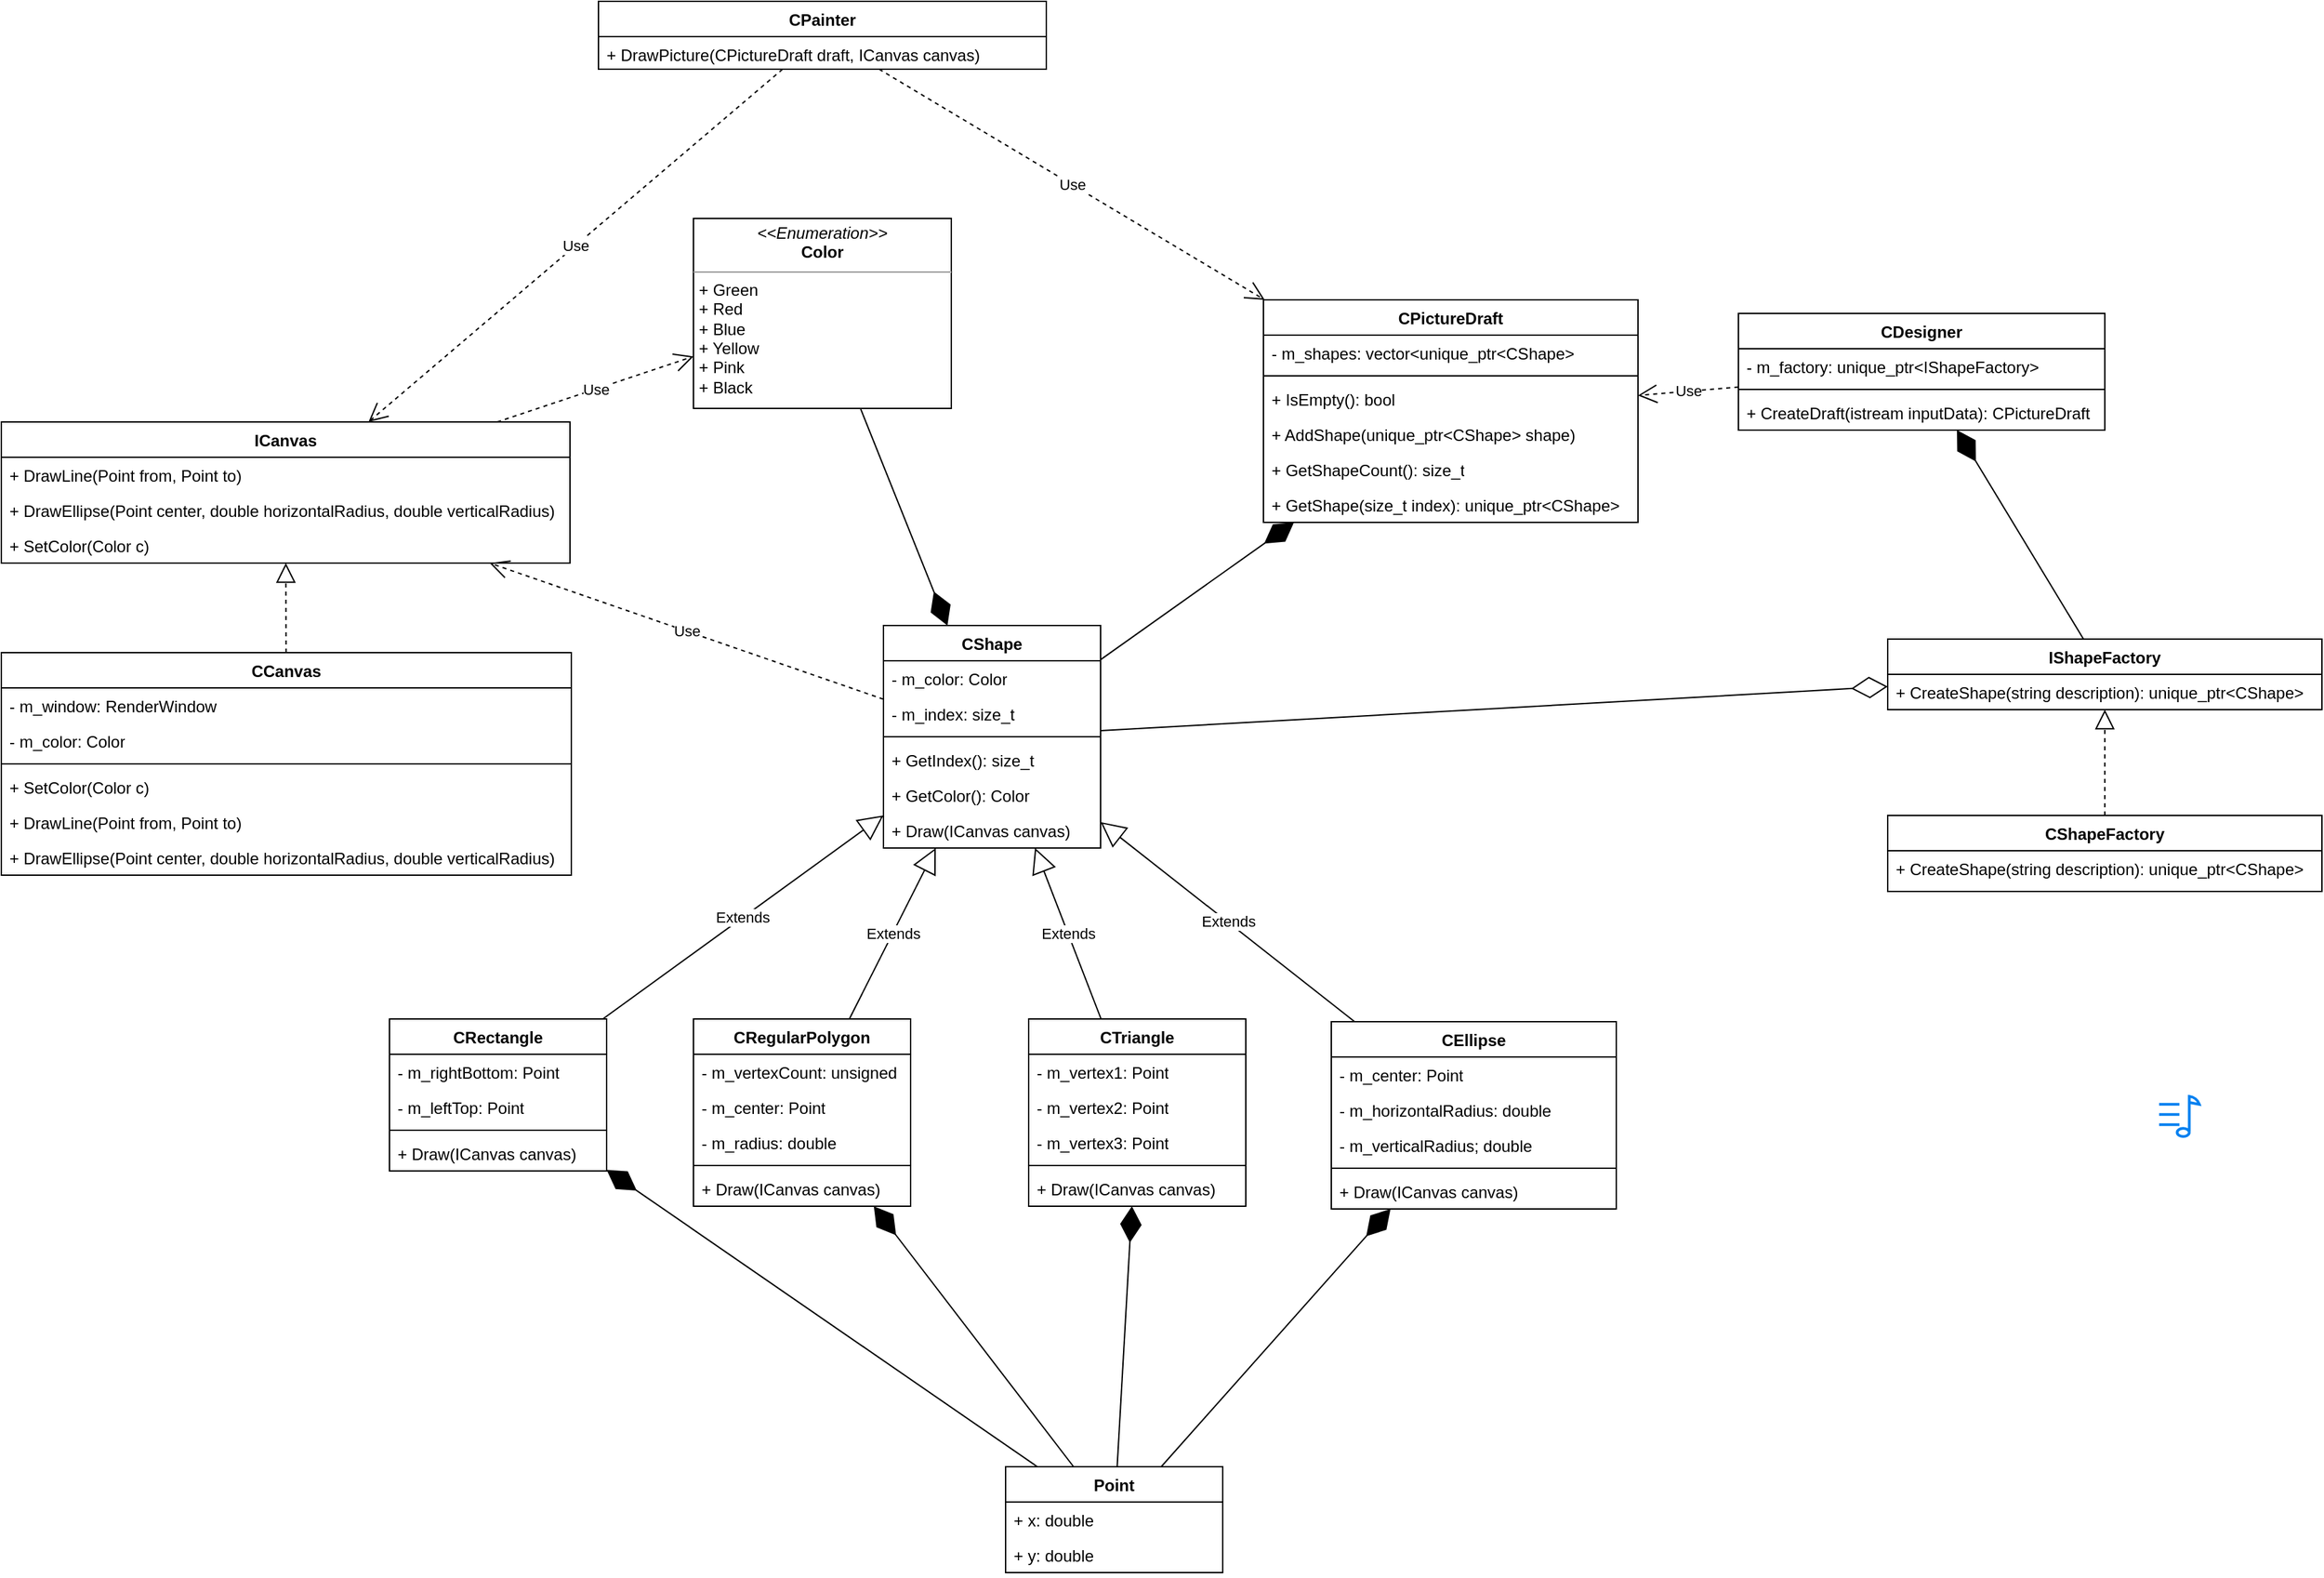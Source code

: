 <mxfile version="22.1.18" type="device">
  <diagram name="Страница — 1" id="-YNvMnQjq7Tij7BPcwQZ">
    <mxGraphModel dx="2440" dy="1822" grid="1" gridSize="10" guides="1" tooltips="1" connect="1" arrows="1" fold="1" page="1" pageScale="1" pageWidth="827" pageHeight="1169" math="0" shadow="0">
      <root>
        <mxCell id="0" />
        <mxCell id="1" parent="0" />
        <mxCell id="t78Gs1ULenRcxNKrH4xe-1" value="CPainter" style="swimlane;fontStyle=1;align=center;verticalAlign=top;childLayout=stackLayout;horizontal=1;startSize=26;horizontalStack=0;resizeParent=1;resizeParentMax=0;resizeLast=0;collapsible=1;marginBottom=0;whiteSpace=wrap;html=1;" parent="1" vertex="1">
          <mxGeometry x="350" y="-740" width="330" height="50" as="geometry" />
        </mxCell>
        <mxCell id="t78Gs1ULenRcxNKrH4xe-4" value="+ DrawPicture(CPictureDraft draft, ICanvas canvas)" style="text;strokeColor=none;fillColor=none;align=left;verticalAlign=top;spacingLeft=4;spacingRight=4;overflow=hidden;rotatable=0;points=[[0,0.5],[1,0.5]];portConstraint=eastwest;whiteSpace=wrap;html=1;" parent="t78Gs1ULenRcxNKrH4xe-1" vertex="1">
          <mxGeometry y="26" width="330" height="24" as="geometry" />
        </mxCell>
        <mxCell id="t78Gs1ULenRcxNKrH4xe-5" value="CPictureDraft" style="swimlane;fontStyle=1;align=center;verticalAlign=top;childLayout=stackLayout;horizontal=1;startSize=26;horizontalStack=0;resizeParent=1;resizeParentMax=0;resizeLast=0;collapsible=1;marginBottom=0;whiteSpace=wrap;html=1;" parent="1" vertex="1">
          <mxGeometry x="840" y="-520" width="276" height="164" as="geometry" />
        </mxCell>
        <mxCell id="t78Gs1ULenRcxNKrH4xe-6" value="- m_shapes: vector&amp;lt;unique_ptr&amp;lt;CShape&amp;gt;" style="text;strokeColor=none;fillColor=none;align=left;verticalAlign=top;spacingLeft=4;spacingRight=4;overflow=hidden;rotatable=0;points=[[0,0.5],[1,0.5]];portConstraint=eastwest;whiteSpace=wrap;html=1;" parent="t78Gs1ULenRcxNKrH4xe-5" vertex="1">
          <mxGeometry y="26" width="276" height="26" as="geometry" />
        </mxCell>
        <mxCell id="t78Gs1ULenRcxNKrH4xe-7" value="" style="line;strokeWidth=1;fillColor=none;align=left;verticalAlign=middle;spacingTop=-1;spacingLeft=3;spacingRight=3;rotatable=0;labelPosition=right;points=[];portConstraint=eastwest;strokeColor=inherit;" parent="t78Gs1ULenRcxNKrH4xe-5" vertex="1">
          <mxGeometry y="52" width="276" height="8" as="geometry" />
        </mxCell>
        <mxCell id="t78Gs1ULenRcxNKrH4xe-8" value="+ IsEmpty(): bool" style="text;strokeColor=none;fillColor=none;align=left;verticalAlign=top;spacingLeft=4;spacingRight=4;overflow=hidden;rotatable=0;points=[[0,0.5],[1,0.5]];portConstraint=eastwest;whiteSpace=wrap;html=1;" parent="t78Gs1ULenRcxNKrH4xe-5" vertex="1">
          <mxGeometry y="60" width="276" height="26" as="geometry" />
        </mxCell>
        <mxCell id="t78Gs1ULenRcxNKrH4xe-9" value="+ AddShape(unique_ptr&amp;lt;CShape&amp;gt; shape)" style="text;strokeColor=none;fillColor=none;align=left;verticalAlign=top;spacingLeft=4;spacingRight=4;overflow=hidden;rotatable=0;points=[[0,0.5],[1,0.5]];portConstraint=eastwest;whiteSpace=wrap;html=1;" parent="t78Gs1ULenRcxNKrH4xe-5" vertex="1">
          <mxGeometry y="86" width="276" height="26" as="geometry" />
        </mxCell>
        <mxCell id="t78Gs1ULenRcxNKrH4xe-10" value="+ GetShapeCount(): size_t" style="text;strokeColor=none;fillColor=none;align=left;verticalAlign=top;spacingLeft=4;spacingRight=4;overflow=hidden;rotatable=0;points=[[0,0.5],[1,0.5]];portConstraint=eastwest;whiteSpace=wrap;html=1;" parent="t78Gs1ULenRcxNKrH4xe-5" vertex="1">
          <mxGeometry y="112" width="276" height="26" as="geometry" />
        </mxCell>
        <mxCell id="t78Gs1ULenRcxNKrH4xe-11" value="+ GetShape(size_t index): unique_ptr&amp;lt;CShape&amp;gt;" style="text;strokeColor=none;fillColor=none;align=left;verticalAlign=top;spacingLeft=4;spacingRight=4;overflow=hidden;rotatable=0;points=[[0,0.5],[1,0.5]];portConstraint=eastwest;whiteSpace=wrap;html=1;" parent="t78Gs1ULenRcxNKrH4xe-5" vertex="1">
          <mxGeometry y="138" width="276" height="26" as="geometry" />
        </mxCell>
        <mxCell id="t78Gs1ULenRcxNKrH4xe-12" value="CCanvas" style="swimlane;fontStyle=1;align=center;verticalAlign=top;childLayout=stackLayout;horizontal=1;startSize=26;horizontalStack=0;resizeParent=1;resizeParentMax=0;resizeLast=0;collapsible=1;marginBottom=0;whiteSpace=wrap;html=1;" parent="1" vertex="1">
          <mxGeometry x="-90" y="-260" width="420" height="164" as="geometry" />
        </mxCell>
        <mxCell id="t78Gs1ULenRcxNKrH4xe-16" value="- m_window: RenderWindow" style="text;strokeColor=none;fillColor=none;align=left;verticalAlign=top;spacingLeft=4;spacingRight=4;overflow=hidden;rotatable=0;points=[[0,0.5],[1,0.5]];portConstraint=eastwest;whiteSpace=wrap;html=1;" parent="t78Gs1ULenRcxNKrH4xe-12" vertex="1">
          <mxGeometry y="26" width="420" height="26" as="geometry" />
        </mxCell>
        <mxCell id="t78Gs1ULenRcxNKrH4xe-13" value="- m_color: Color" style="text;strokeColor=none;fillColor=none;align=left;verticalAlign=top;spacingLeft=4;spacingRight=4;overflow=hidden;rotatable=0;points=[[0,0.5],[1,0.5]];portConstraint=eastwest;whiteSpace=wrap;html=1;" parent="t78Gs1ULenRcxNKrH4xe-12" vertex="1">
          <mxGeometry y="52" width="420" height="26" as="geometry" />
        </mxCell>
        <mxCell id="t78Gs1ULenRcxNKrH4xe-14" value="" style="line;strokeWidth=1;fillColor=none;align=left;verticalAlign=middle;spacingTop=-1;spacingLeft=3;spacingRight=3;rotatable=0;labelPosition=right;points=[];portConstraint=eastwest;strokeColor=inherit;" parent="t78Gs1ULenRcxNKrH4xe-12" vertex="1">
          <mxGeometry y="78" width="420" height="8" as="geometry" />
        </mxCell>
        <mxCell id="t78Gs1ULenRcxNKrH4xe-15" value="+ SetColor(Color c)" style="text;strokeColor=none;fillColor=none;align=left;verticalAlign=top;spacingLeft=4;spacingRight=4;overflow=hidden;rotatable=0;points=[[0,0.5],[1,0.5]];portConstraint=eastwest;whiteSpace=wrap;html=1;" parent="t78Gs1ULenRcxNKrH4xe-12" vertex="1">
          <mxGeometry y="86" width="420" height="26" as="geometry" />
        </mxCell>
        <mxCell id="t78Gs1ULenRcxNKrH4xe-17" value="+ DrawLine(Point from, Point to)" style="text;strokeColor=none;fillColor=none;align=left;verticalAlign=top;spacingLeft=4;spacingRight=4;overflow=hidden;rotatable=0;points=[[0,0.5],[1,0.5]];portConstraint=eastwest;whiteSpace=wrap;html=1;" parent="t78Gs1ULenRcxNKrH4xe-12" vertex="1">
          <mxGeometry y="112" width="420" height="26" as="geometry" />
        </mxCell>
        <mxCell id="t78Gs1ULenRcxNKrH4xe-18" value="+ DrawEllipse(Point center, double horizontalRadius, double verticalRadius)" style="text;strokeColor=none;fillColor=none;align=left;verticalAlign=top;spacingLeft=4;spacingRight=4;overflow=hidden;rotatable=0;points=[[0,0.5],[1,0.5]];portConstraint=eastwest;whiteSpace=wrap;html=1;" parent="t78Gs1ULenRcxNKrH4xe-12" vertex="1">
          <mxGeometry y="138" width="420" height="26" as="geometry" />
        </mxCell>
        <mxCell id="t78Gs1ULenRcxNKrH4xe-19" value="CDesigner" style="swimlane;fontStyle=1;align=center;verticalAlign=top;childLayout=stackLayout;horizontal=1;startSize=26;horizontalStack=0;resizeParent=1;resizeParentMax=0;resizeLast=0;collapsible=1;marginBottom=0;whiteSpace=wrap;html=1;" parent="1" vertex="1">
          <mxGeometry x="1190" y="-510" width="270" height="86" as="geometry" />
        </mxCell>
        <mxCell id="t78Gs1ULenRcxNKrH4xe-20" value="- m_factory: unique_ptr&amp;lt;IShapeFactory&amp;gt;" style="text;strokeColor=none;fillColor=none;align=left;verticalAlign=top;spacingLeft=4;spacingRight=4;overflow=hidden;rotatable=0;points=[[0,0.5],[1,0.5]];portConstraint=eastwest;whiteSpace=wrap;html=1;" parent="t78Gs1ULenRcxNKrH4xe-19" vertex="1">
          <mxGeometry y="26" width="270" height="26" as="geometry" />
        </mxCell>
        <mxCell id="t78Gs1ULenRcxNKrH4xe-21" value="" style="line;strokeWidth=1;fillColor=none;align=left;verticalAlign=middle;spacingTop=-1;spacingLeft=3;spacingRight=3;rotatable=0;labelPosition=right;points=[];portConstraint=eastwest;strokeColor=inherit;" parent="t78Gs1ULenRcxNKrH4xe-19" vertex="1">
          <mxGeometry y="52" width="270" height="8" as="geometry" />
        </mxCell>
        <mxCell id="t78Gs1ULenRcxNKrH4xe-22" value="+ CreateDraft(istream inputData): CPictureDraft" style="text;strokeColor=none;fillColor=none;align=left;verticalAlign=top;spacingLeft=4;spacingRight=4;overflow=hidden;rotatable=0;points=[[0,0.5],[1,0.5]];portConstraint=eastwest;whiteSpace=wrap;html=1;" parent="t78Gs1ULenRcxNKrH4xe-19" vertex="1">
          <mxGeometry y="60" width="270" height="26" as="geometry" />
        </mxCell>
        <mxCell id="t78Gs1ULenRcxNKrH4xe-23" value="CEllipse" style="swimlane;fontStyle=1;align=center;verticalAlign=top;childLayout=stackLayout;horizontal=1;startSize=26;horizontalStack=0;resizeParent=1;resizeParentMax=0;resizeLast=0;collapsible=1;marginBottom=0;whiteSpace=wrap;html=1;" parent="1" vertex="1">
          <mxGeometry x="890" y="12" width="210" height="138" as="geometry" />
        </mxCell>
        <mxCell id="t78Gs1ULenRcxNKrH4xe-27" value="- m_center: Point" style="text;strokeColor=none;fillColor=none;align=left;verticalAlign=top;spacingLeft=4;spacingRight=4;overflow=hidden;rotatable=0;points=[[0,0.5],[1,0.5]];portConstraint=eastwest;whiteSpace=wrap;html=1;" parent="t78Gs1ULenRcxNKrH4xe-23" vertex="1">
          <mxGeometry y="26" width="210" height="26" as="geometry" />
        </mxCell>
        <mxCell id="t78Gs1ULenRcxNKrH4xe-28" value="- m_horizontalRadius: double" style="text;strokeColor=none;fillColor=none;align=left;verticalAlign=top;spacingLeft=4;spacingRight=4;overflow=hidden;rotatable=0;points=[[0,0.5],[1,0.5]];portConstraint=eastwest;whiteSpace=wrap;html=1;" parent="t78Gs1ULenRcxNKrH4xe-23" vertex="1">
          <mxGeometry y="52" width="210" height="26" as="geometry" />
        </mxCell>
        <mxCell id="t78Gs1ULenRcxNKrH4xe-24" value="- m_verticalRadius; double" style="text;strokeColor=none;fillColor=none;align=left;verticalAlign=top;spacingLeft=4;spacingRight=4;overflow=hidden;rotatable=0;points=[[0,0.5],[1,0.5]];portConstraint=eastwest;whiteSpace=wrap;html=1;" parent="t78Gs1ULenRcxNKrH4xe-23" vertex="1">
          <mxGeometry y="78" width="210" height="26" as="geometry" />
        </mxCell>
        <mxCell id="t78Gs1ULenRcxNKrH4xe-25" value="" style="line;strokeWidth=1;fillColor=none;align=left;verticalAlign=middle;spacingTop=-1;spacingLeft=3;spacingRight=3;rotatable=0;labelPosition=right;points=[];portConstraint=eastwest;strokeColor=inherit;" parent="t78Gs1ULenRcxNKrH4xe-23" vertex="1">
          <mxGeometry y="104" width="210" height="8" as="geometry" />
        </mxCell>
        <mxCell id="t78Gs1ULenRcxNKrH4xe-26" value="+ Draw(ICanvas canvas)" style="text;strokeColor=none;fillColor=none;align=left;verticalAlign=top;spacingLeft=4;spacingRight=4;overflow=hidden;rotatable=0;points=[[0,0.5],[1,0.5]];portConstraint=eastwest;whiteSpace=wrap;html=1;" parent="t78Gs1ULenRcxNKrH4xe-23" vertex="1">
          <mxGeometry y="112" width="210" height="26" as="geometry" />
        </mxCell>
        <mxCell id="t78Gs1ULenRcxNKrH4xe-29" value="CRectangle" style="swimlane;fontStyle=1;align=center;verticalAlign=top;childLayout=stackLayout;horizontal=1;startSize=26;horizontalStack=0;resizeParent=1;resizeParentMax=0;resizeLast=0;collapsible=1;marginBottom=0;whiteSpace=wrap;html=1;" parent="1" vertex="1">
          <mxGeometry x="196" y="10" width="160" height="112" as="geometry" />
        </mxCell>
        <mxCell id="t78Gs1ULenRcxNKrH4xe-33" value="- m_rightBottom: Point" style="text;strokeColor=none;fillColor=none;align=left;verticalAlign=top;spacingLeft=4;spacingRight=4;overflow=hidden;rotatable=0;points=[[0,0.5],[1,0.5]];portConstraint=eastwest;whiteSpace=wrap;html=1;" parent="t78Gs1ULenRcxNKrH4xe-29" vertex="1">
          <mxGeometry y="26" width="160" height="26" as="geometry" />
        </mxCell>
        <mxCell id="t78Gs1ULenRcxNKrH4xe-30" value="- m_leftTop: Point" style="text;strokeColor=none;fillColor=none;align=left;verticalAlign=top;spacingLeft=4;spacingRight=4;overflow=hidden;rotatable=0;points=[[0,0.5],[1,0.5]];portConstraint=eastwest;whiteSpace=wrap;html=1;" parent="t78Gs1ULenRcxNKrH4xe-29" vertex="1">
          <mxGeometry y="52" width="160" height="26" as="geometry" />
        </mxCell>
        <mxCell id="t78Gs1ULenRcxNKrH4xe-31" value="" style="line;strokeWidth=1;fillColor=none;align=left;verticalAlign=middle;spacingTop=-1;spacingLeft=3;spacingRight=3;rotatable=0;labelPosition=right;points=[];portConstraint=eastwest;strokeColor=inherit;" parent="t78Gs1ULenRcxNKrH4xe-29" vertex="1">
          <mxGeometry y="78" width="160" height="8" as="geometry" />
        </mxCell>
        <mxCell id="t78Gs1ULenRcxNKrH4xe-32" value="+ Draw(ICanvas canvas)" style="text;strokeColor=none;fillColor=none;align=left;verticalAlign=top;spacingLeft=4;spacingRight=4;overflow=hidden;rotatable=0;points=[[0,0.5],[1,0.5]];portConstraint=eastwest;whiteSpace=wrap;html=1;" parent="t78Gs1ULenRcxNKrH4xe-29" vertex="1">
          <mxGeometry y="86" width="160" height="26" as="geometry" />
        </mxCell>
        <mxCell id="t78Gs1ULenRcxNKrH4xe-34" value="CRegularPolygon" style="swimlane;fontStyle=1;align=center;verticalAlign=top;childLayout=stackLayout;horizontal=1;startSize=26;horizontalStack=0;resizeParent=1;resizeParentMax=0;resizeLast=0;collapsible=1;marginBottom=0;whiteSpace=wrap;html=1;" parent="1" vertex="1">
          <mxGeometry x="420" y="10" width="160" height="138" as="geometry" />
        </mxCell>
        <mxCell id="t78Gs1ULenRcxNKrH4xe-35" value="- m_vertexCount: unsigned" style="text;strokeColor=none;fillColor=none;align=left;verticalAlign=top;spacingLeft=4;spacingRight=4;overflow=hidden;rotatable=0;points=[[0,0.5],[1,0.5]];portConstraint=eastwest;whiteSpace=wrap;html=1;" parent="t78Gs1ULenRcxNKrH4xe-34" vertex="1">
          <mxGeometry y="26" width="160" height="26" as="geometry" />
        </mxCell>
        <mxCell id="t78Gs1ULenRcxNKrH4xe-38" value="- m_center: Point" style="text;strokeColor=none;fillColor=none;align=left;verticalAlign=top;spacingLeft=4;spacingRight=4;overflow=hidden;rotatable=0;points=[[0,0.5],[1,0.5]];portConstraint=eastwest;whiteSpace=wrap;html=1;" parent="t78Gs1ULenRcxNKrH4xe-34" vertex="1">
          <mxGeometry y="52" width="160" height="26" as="geometry" />
        </mxCell>
        <mxCell id="t78Gs1ULenRcxNKrH4xe-39" value="- m_radius: double" style="text;strokeColor=none;fillColor=none;align=left;verticalAlign=top;spacingLeft=4;spacingRight=4;overflow=hidden;rotatable=0;points=[[0,0.5],[1,0.5]];portConstraint=eastwest;whiteSpace=wrap;html=1;" parent="t78Gs1ULenRcxNKrH4xe-34" vertex="1">
          <mxGeometry y="78" width="160" height="26" as="geometry" />
        </mxCell>
        <mxCell id="t78Gs1ULenRcxNKrH4xe-36" value="" style="line;strokeWidth=1;fillColor=none;align=left;verticalAlign=middle;spacingTop=-1;spacingLeft=3;spacingRight=3;rotatable=0;labelPosition=right;points=[];portConstraint=eastwest;strokeColor=inherit;" parent="t78Gs1ULenRcxNKrH4xe-34" vertex="1">
          <mxGeometry y="104" width="160" height="8" as="geometry" />
        </mxCell>
        <mxCell id="t78Gs1ULenRcxNKrH4xe-37" value="+ Draw(ICanvas canvas)" style="text;strokeColor=none;fillColor=none;align=left;verticalAlign=top;spacingLeft=4;spacingRight=4;overflow=hidden;rotatable=0;points=[[0,0.5],[1,0.5]];portConstraint=eastwest;whiteSpace=wrap;html=1;" parent="t78Gs1ULenRcxNKrH4xe-34" vertex="1">
          <mxGeometry y="112" width="160" height="26" as="geometry" />
        </mxCell>
        <mxCell id="t78Gs1ULenRcxNKrH4xe-40" value="CShape" style="swimlane;fontStyle=1;align=center;verticalAlign=top;childLayout=stackLayout;horizontal=1;startSize=26;horizontalStack=0;resizeParent=1;resizeParentMax=0;resizeLast=0;collapsible=1;marginBottom=0;whiteSpace=wrap;html=1;" parent="1" vertex="1">
          <mxGeometry x="560" y="-280" width="160" height="164" as="geometry" />
        </mxCell>
        <mxCell id="t78Gs1ULenRcxNKrH4xe-44" value="- m_color: Color" style="text;strokeColor=none;fillColor=none;align=left;verticalAlign=top;spacingLeft=4;spacingRight=4;overflow=hidden;rotatable=0;points=[[0,0.5],[1,0.5]];portConstraint=eastwest;whiteSpace=wrap;html=1;" parent="t78Gs1ULenRcxNKrH4xe-40" vertex="1">
          <mxGeometry y="26" width="160" height="26" as="geometry" />
        </mxCell>
        <mxCell id="t78Gs1ULenRcxNKrH4xe-41" value="- m_index: size_t" style="text;strokeColor=none;fillColor=none;align=left;verticalAlign=top;spacingLeft=4;spacingRight=4;overflow=hidden;rotatable=0;points=[[0,0.5],[1,0.5]];portConstraint=eastwest;whiteSpace=wrap;html=1;" parent="t78Gs1ULenRcxNKrH4xe-40" vertex="1">
          <mxGeometry y="52" width="160" height="26" as="geometry" />
        </mxCell>
        <mxCell id="t78Gs1ULenRcxNKrH4xe-42" value="" style="line;strokeWidth=1;fillColor=none;align=left;verticalAlign=middle;spacingTop=-1;spacingLeft=3;spacingRight=3;rotatable=0;labelPosition=right;points=[];portConstraint=eastwest;strokeColor=inherit;" parent="t78Gs1ULenRcxNKrH4xe-40" vertex="1">
          <mxGeometry y="78" width="160" height="8" as="geometry" />
        </mxCell>
        <mxCell id="t78Gs1ULenRcxNKrH4xe-43" value="+ GetIndex(): size_t" style="text;strokeColor=none;fillColor=none;align=left;verticalAlign=top;spacingLeft=4;spacingRight=4;overflow=hidden;rotatable=0;points=[[0,0.5],[1,0.5]];portConstraint=eastwest;whiteSpace=wrap;html=1;" parent="t78Gs1ULenRcxNKrH4xe-40" vertex="1">
          <mxGeometry y="86" width="160" height="26" as="geometry" />
        </mxCell>
        <mxCell id="t78Gs1ULenRcxNKrH4xe-45" value="+ GetColor(): Color" style="text;strokeColor=none;fillColor=none;align=left;verticalAlign=top;spacingLeft=4;spacingRight=4;overflow=hidden;rotatable=0;points=[[0,0.5],[1,0.5]];portConstraint=eastwest;whiteSpace=wrap;html=1;" parent="t78Gs1ULenRcxNKrH4xe-40" vertex="1">
          <mxGeometry y="112" width="160" height="26" as="geometry" />
        </mxCell>
        <mxCell id="t78Gs1ULenRcxNKrH4xe-46" value="+ Draw(ICanvas canvas)" style="text;strokeColor=none;fillColor=none;align=left;verticalAlign=top;spacingLeft=4;spacingRight=4;overflow=hidden;rotatable=0;points=[[0,0.5],[1,0.5]];portConstraint=eastwest;whiteSpace=wrap;html=1;" parent="t78Gs1ULenRcxNKrH4xe-40" vertex="1">
          <mxGeometry y="138" width="160" height="26" as="geometry" />
        </mxCell>
        <mxCell id="t78Gs1ULenRcxNKrH4xe-47" value="CShapeFactory" style="swimlane;fontStyle=1;align=center;verticalAlign=top;childLayout=stackLayout;horizontal=1;startSize=26;horizontalStack=0;resizeParent=1;resizeParentMax=0;resizeLast=0;collapsible=1;marginBottom=0;whiteSpace=wrap;html=1;" parent="1" vertex="1">
          <mxGeometry x="1300" y="-140" width="320" height="56" as="geometry" />
        </mxCell>
        <mxCell id="t78Gs1ULenRcxNKrH4xe-50" value="+ CreateShape(string description): unique_ptr&amp;lt;CShape&amp;gt;" style="text;strokeColor=none;fillColor=none;align=left;verticalAlign=top;spacingLeft=4;spacingRight=4;overflow=hidden;rotatable=0;points=[[0,0.5],[1,0.5]];portConstraint=eastwest;whiteSpace=wrap;html=1;" parent="t78Gs1ULenRcxNKrH4xe-47" vertex="1">
          <mxGeometry y="26" width="320" height="30" as="geometry" />
        </mxCell>
        <mxCell id="t78Gs1ULenRcxNKrH4xe-51" value="CTriangle" style="swimlane;fontStyle=1;align=center;verticalAlign=top;childLayout=stackLayout;horizontal=1;startSize=26;horizontalStack=0;resizeParent=1;resizeParentMax=0;resizeLast=0;collapsible=1;marginBottom=0;whiteSpace=wrap;html=1;" parent="1" vertex="1">
          <mxGeometry x="667" y="10" width="160" height="138" as="geometry" />
        </mxCell>
        <mxCell id="t78Gs1ULenRcxNKrH4xe-55" value="- m_vertex1: Point" style="text;strokeColor=none;fillColor=none;align=left;verticalAlign=top;spacingLeft=4;spacingRight=4;overflow=hidden;rotatable=0;points=[[0,0.5],[1,0.5]];portConstraint=eastwest;whiteSpace=wrap;html=1;" parent="t78Gs1ULenRcxNKrH4xe-51" vertex="1">
          <mxGeometry y="26" width="160" height="26" as="geometry" />
        </mxCell>
        <mxCell id="t78Gs1ULenRcxNKrH4xe-56" value="- m_vertex2: Point" style="text;strokeColor=none;fillColor=none;align=left;verticalAlign=top;spacingLeft=4;spacingRight=4;overflow=hidden;rotatable=0;points=[[0,0.5],[1,0.5]];portConstraint=eastwest;whiteSpace=wrap;html=1;" parent="t78Gs1ULenRcxNKrH4xe-51" vertex="1">
          <mxGeometry y="52" width="160" height="26" as="geometry" />
        </mxCell>
        <mxCell id="t78Gs1ULenRcxNKrH4xe-52" value="- m_vertex3: Point" style="text;strokeColor=none;fillColor=none;align=left;verticalAlign=top;spacingLeft=4;spacingRight=4;overflow=hidden;rotatable=0;points=[[0,0.5],[1,0.5]];portConstraint=eastwest;whiteSpace=wrap;html=1;" parent="t78Gs1ULenRcxNKrH4xe-51" vertex="1">
          <mxGeometry y="78" width="160" height="26" as="geometry" />
        </mxCell>
        <mxCell id="t78Gs1ULenRcxNKrH4xe-53" value="" style="line;strokeWidth=1;fillColor=none;align=left;verticalAlign=middle;spacingTop=-1;spacingLeft=3;spacingRight=3;rotatable=0;labelPosition=right;points=[];portConstraint=eastwest;strokeColor=inherit;" parent="t78Gs1ULenRcxNKrH4xe-51" vertex="1">
          <mxGeometry y="104" width="160" height="8" as="geometry" />
        </mxCell>
        <mxCell id="t78Gs1ULenRcxNKrH4xe-54" value="+ Draw(ICanvas canvas)" style="text;strokeColor=none;fillColor=none;align=left;verticalAlign=top;spacingLeft=4;spacingRight=4;overflow=hidden;rotatable=0;points=[[0,0.5],[1,0.5]];portConstraint=eastwest;whiteSpace=wrap;html=1;" parent="t78Gs1ULenRcxNKrH4xe-51" vertex="1">
          <mxGeometry y="112" width="160" height="26" as="geometry" />
        </mxCell>
        <mxCell id="t78Gs1ULenRcxNKrH4xe-57" value="ICanvas" style="swimlane;fontStyle=1;align=center;verticalAlign=top;childLayout=stackLayout;horizontal=1;startSize=26;horizontalStack=0;resizeParent=1;resizeParentMax=0;resizeLast=0;collapsible=1;marginBottom=0;whiteSpace=wrap;html=1;" parent="1" vertex="1">
          <mxGeometry x="-90" y="-430" width="419" height="104" as="geometry" />
        </mxCell>
        <mxCell id="t78Gs1ULenRcxNKrH4xe-61" value="+ DrawLine(Point from, Point to)" style="text;strokeColor=none;fillColor=none;align=left;verticalAlign=top;spacingLeft=4;spacingRight=4;overflow=hidden;rotatable=0;points=[[0,0.5],[1,0.5]];portConstraint=eastwest;whiteSpace=wrap;html=1;" parent="t78Gs1ULenRcxNKrH4xe-57" vertex="1">
          <mxGeometry y="26" width="419" height="26" as="geometry" />
        </mxCell>
        <mxCell id="t78Gs1ULenRcxNKrH4xe-62" value="+ DrawEllipse(Point center, double horizontalRadius, double verticalRadius)" style="text;strokeColor=none;fillColor=none;align=left;verticalAlign=top;spacingLeft=4;spacingRight=4;overflow=hidden;rotatable=0;points=[[0,0.5],[1,0.5]];portConstraint=eastwest;whiteSpace=wrap;html=1;" parent="t78Gs1ULenRcxNKrH4xe-57" vertex="1">
          <mxGeometry y="52" width="419" height="26" as="geometry" />
        </mxCell>
        <mxCell id="t78Gs1ULenRcxNKrH4xe-60" value="+ SetColor(Color c)" style="text;strokeColor=none;fillColor=none;align=left;verticalAlign=top;spacingLeft=4;spacingRight=4;overflow=hidden;rotatable=0;points=[[0,0.5],[1,0.5]];portConstraint=eastwest;whiteSpace=wrap;html=1;" parent="t78Gs1ULenRcxNKrH4xe-57" vertex="1">
          <mxGeometry y="78" width="419" height="26" as="geometry" />
        </mxCell>
        <mxCell id="t78Gs1ULenRcxNKrH4xe-63" value="IShapeFactory" style="swimlane;fontStyle=1;align=center;verticalAlign=top;childLayout=stackLayout;horizontal=1;startSize=26;horizontalStack=0;resizeParent=1;resizeParentMax=0;resizeLast=0;collapsible=1;marginBottom=0;whiteSpace=wrap;html=1;" parent="1" vertex="1">
          <mxGeometry x="1300" y="-270" width="320" height="52" as="geometry" />
        </mxCell>
        <mxCell id="t78Gs1ULenRcxNKrH4xe-66" value="+ CreateShape(string description): unique_ptr&amp;lt;CShape&amp;gt;" style="text;strokeColor=none;fillColor=none;align=left;verticalAlign=top;spacingLeft=4;spacingRight=4;overflow=hidden;rotatable=0;points=[[0,0.5],[1,0.5]];portConstraint=eastwest;whiteSpace=wrap;html=1;" parent="t78Gs1ULenRcxNKrH4xe-63" vertex="1">
          <mxGeometry y="26" width="320" height="26" as="geometry" />
        </mxCell>
        <mxCell id="t78Gs1ULenRcxNKrH4xe-67" value="Point" style="swimlane;fontStyle=1;align=center;verticalAlign=top;childLayout=stackLayout;horizontal=1;startSize=26;horizontalStack=0;resizeParent=1;resizeParentMax=0;resizeLast=0;collapsible=1;marginBottom=0;whiteSpace=wrap;html=1;" parent="1" vertex="1">
          <mxGeometry x="650" y="340" width="160" height="78" as="geometry" />
        </mxCell>
        <mxCell id="t78Gs1ULenRcxNKrH4xe-68" value="+ x: double" style="text;strokeColor=none;fillColor=none;align=left;verticalAlign=top;spacingLeft=4;spacingRight=4;overflow=hidden;rotatable=0;points=[[0,0.5],[1,0.5]];portConstraint=eastwest;whiteSpace=wrap;html=1;" parent="t78Gs1ULenRcxNKrH4xe-67" vertex="1">
          <mxGeometry y="26" width="160" height="26" as="geometry" />
        </mxCell>
        <mxCell id="t78Gs1ULenRcxNKrH4xe-71" value="+ y: double" style="text;strokeColor=none;fillColor=none;align=left;verticalAlign=top;spacingLeft=4;spacingRight=4;overflow=hidden;rotatable=0;points=[[0,0.5],[1,0.5]];portConstraint=eastwest;whiteSpace=wrap;html=1;" parent="t78Gs1ULenRcxNKrH4xe-67" vertex="1">
          <mxGeometry y="52" width="160" height="26" as="geometry" />
        </mxCell>
        <mxCell id="AnB2SD6rqKawB2Yc-RQ1-1" value="" style="endArrow=block;dashed=1;endFill=0;endSize=12;html=1;rounded=0;" parent="1" source="t78Gs1ULenRcxNKrH4xe-12" target="t78Gs1ULenRcxNKrH4xe-57" edge="1">
          <mxGeometry width="160" relative="1" as="geometry">
            <mxPoint x="10" y="-180" as="sourcePoint" />
            <mxPoint x="170" y="-180" as="targetPoint" />
          </mxGeometry>
        </mxCell>
        <mxCell id="AnB2SD6rqKawB2Yc-RQ1-2" value="" style="endArrow=block;dashed=1;endFill=0;endSize=12;html=1;rounded=0;" parent="1" source="t78Gs1ULenRcxNKrH4xe-47" target="t78Gs1ULenRcxNKrH4xe-63" edge="1">
          <mxGeometry width="160" relative="1" as="geometry">
            <mxPoint x="1600" y="-100" as="sourcePoint" />
            <mxPoint x="1760" y="-100" as="targetPoint" />
          </mxGeometry>
        </mxCell>
        <mxCell id="AnB2SD6rqKawB2Yc-RQ1-3" value="Extends" style="endArrow=block;endSize=16;endFill=0;html=1;rounded=0;" parent="1" source="t78Gs1ULenRcxNKrH4xe-29" target="t78Gs1ULenRcxNKrH4xe-40" edge="1">
          <mxGeometry width="160" relative="1" as="geometry">
            <mxPoint x="580" y="-40" as="sourcePoint" />
            <mxPoint x="740" y="-40" as="targetPoint" />
          </mxGeometry>
        </mxCell>
        <mxCell id="AnB2SD6rqKawB2Yc-RQ1-4" value="Extends" style="endArrow=block;endSize=16;endFill=0;html=1;rounded=0;" parent="1" source="t78Gs1ULenRcxNKrH4xe-34" target="t78Gs1ULenRcxNKrH4xe-40" edge="1">
          <mxGeometry width="160" relative="1" as="geometry">
            <mxPoint x="580" y="-40" as="sourcePoint" />
            <mxPoint x="740" y="-40" as="targetPoint" />
          </mxGeometry>
        </mxCell>
        <mxCell id="AnB2SD6rqKawB2Yc-RQ1-5" value="Extends" style="endArrow=block;endSize=16;endFill=0;html=1;rounded=0;" parent="1" source="t78Gs1ULenRcxNKrH4xe-51" target="t78Gs1ULenRcxNKrH4xe-40" edge="1">
          <mxGeometry width="160" relative="1" as="geometry">
            <mxPoint x="580" y="-40" as="sourcePoint" />
            <mxPoint x="740" y="-40" as="targetPoint" />
          </mxGeometry>
        </mxCell>
        <mxCell id="AnB2SD6rqKawB2Yc-RQ1-6" value="Extends" style="endArrow=block;endSize=16;endFill=0;html=1;rounded=0;" parent="1" source="t78Gs1ULenRcxNKrH4xe-23" target="t78Gs1ULenRcxNKrH4xe-40" edge="1">
          <mxGeometry width="160" relative="1" as="geometry">
            <mxPoint x="580" y="-60" as="sourcePoint" />
            <mxPoint x="740" y="-60" as="targetPoint" />
          </mxGeometry>
        </mxCell>
        <mxCell id="AnB2SD6rqKawB2Yc-RQ1-9" value="" style="endArrow=diamondThin;endFill=1;endSize=24;html=1;rounded=0;" parent="1" source="t78Gs1ULenRcxNKrH4xe-63" target="t78Gs1ULenRcxNKrH4xe-19" edge="1">
          <mxGeometry width="160" relative="1" as="geometry">
            <mxPoint x="1140" y="-40" as="sourcePoint" />
            <mxPoint x="1300" y="-40" as="targetPoint" />
          </mxGeometry>
        </mxCell>
        <mxCell id="AnB2SD6rqKawB2Yc-RQ1-11" value="" style="endArrow=diamondThin;endFill=1;endSize=24;html=1;rounded=0;" parent="1" source="t78Gs1ULenRcxNKrH4xe-40" target="t78Gs1ULenRcxNKrH4xe-5" edge="1">
          <mxGeometry width="160" relative="1" as="geometry">
            <mxPoint x="1110" y="-300" as="sourcePoint" />
            <mxPoint x="1270" y="-300" as="targetPoint" />
          </mxGeometry>
        </mxCell>
        <mxCell id="AnB2SD6rqKawB2Yc-RQ1-13" value="Use" style="endArrow=open;endSize=12;dashed=1;html=1;rounded=0;" parent="1" source="t78Gs1ULenRcxNKrH4xe-40" target="t78Gs1ULenRcxNKrH4xe-57" edge="1">
          <mxGeometry width="160" relative="1" as="geometry">
            <mxPoint x="380" y="-240" as="sourcePoint" />
            <mxPoint x="540" y="-240" as="targetPoint" />
          </mxGeometry>
        </mxCell>
        <mxCell id="AnB2SD6rqKawB2Yc-RQ1-16" value="&lt;p style=&quot;margin:0px;margin-top:4px;text-align:center;&quot;&gt;&lt;i&gt;&amp;lt;&amp;lt;Enumeration&amp;gt;&amp;gt;&lt;/i&gt;&lt;br&gt;&lt;b&gt;Color&lt;/b&gt;&lt;/p&gt;&lt;hr size=&quot;1&quot;&gt;&lt;p style=&quot;margin:0px;margin-left:4px;&quot;&gt;+ Green&lt;/p&gt;&lt;p style=&quot;margin:0px;margin-left:4px;&quot;&gt;+ Red&lt;/p&gt;&lt;p style=&quot;margin:0px;margin-left:4px;&quot;&gt;+ Blue&lt;/p&gt;&lt;p style=&quot;margin:0px;margin-left:4px;&quot;&gt;+ Yellow&lt;/p&gt;&lt;p style=&quot;margin:0px;margin-left:4px;&quot;&gt;+ Pink&lt;/p&gt;&lt;p style=&quot;margin:0px;margin-left:4px;&quot;&gt;+ Black&lt;/p&gt;" style="verticalAlign=top;align=left;overflow=fill;fontSize=12;fontFamily=Helvetica;html=1;whiteSpace=wrap;" parent="1" vertex="1">
          <mxGeometry x="420" y="-580" width="190" height="140" as="geometry" />
        </mxCell>
        <mxCell id="AnB2SD6rqKawB2Yc-RQ1-17" value="" style="endArrow=diamondThin;endFill=1;endSize=24;html=1;rounded=0;" parent="1" source="AnB2SD6rqKawB2Yc-RQ1-16" target="t78Gs1ULenRcxNKrH4xe-40" edge="1">
          <mxGeometry width="160" relative="1" as="geometry">
            <mxPoint x="660" y="-350" as="sourcePoint" />
            <mxPoint x="820" y="-350" as="targetPoint" />
          </mxGeometry>
        </mxCell>
        <mxCell id="AnB2SD6rqKawB2Yc-RQ1-18" value="Use" style="endArrow=open;endSize=12;dashed=1;html=1;rounded=0;" parent="1" source="t78Gs1ULenRcxNKrH4xe-57" target="AnB2SD6rqKawB2Yc-RQ1-16" edge="1">
          <mxGeometry width="160" relative="1" as="geometry">
            <mxPoint x="440" y="-280" as="sourcePoint" />
            <mxPoint x="600" y="-280" as="targetPoint" />
          </mxGeometry>
        </mxCell>
        <mxCell id="AnB2SD6rqKawB2Yc-RQ1-19" value="Use" style="endArrow=open;endSize=12;dashed=1;html=1;rounded=0;" parent="1" source="t78Gs1ULenRcxNKrH4xe-1" target="t78Gs1ULenRcxNKrH4xe-5" edge="1">
          <mxGeometry width="160" relative="1" as="geometry">
            <mxPoint x="510" y="-420" as="sourcePoint" />
            <mxPoint x="670" y="-420" as="targetPoint" />
          </mxGeometry>
        </mxCell>
        <mxCell id="AnB2SD6rqKawB2Yc-RQ1-20" value="Use" style="endArrow=open;endSize=12;dashed=1;html=1;rounded=0;" parent="1" source="t78Gs1ULenRcxNKrH4xe-1" target="t78Gs1ULenRcxNKrH4xe-57" edge="1">
          <mxGeometry width="160" relative="1" as="geometry">
            <mxPoint x="510" y="-420" as="sourcePoint" />
            <mxPoint x="670" y="-420" as="targetPoint" />
          </mxGeometry>
        </mxCell>
        <mxCell id="AnB2SD6rqKawB2Yc-RQ1-21" value="" style="endArrow=diamondThin;endFill=1;endSize=24;html=1;rounded=0;" parent="1" source="t78Gs1ULenRcxNKrH4xe-67" target="t78Gs1ULenRcxNKrH4xe-23" edge="1">
          <mxGeometry width="160" relative="1" as="geometry">
            <mxPoint x="860" y="60" as="sourcePoint" />
            <mxPoint x="1020" y="60" as="targetPoint" />
          </mxGeometry>
        </mxCell>
        <mxCell id="AnB2SD6rqKawB2Yc-RQ1-23" value="" style="endArrow=diamondThin;endFill=1;endSize=24;html=1;rounded=0;" parent="1" source="t78Gs1ULenRcxNKrH4xe-67" target="t78Gs1ULenRcxNKrH4xe-34" edge="1">
          <mxGeometry width="160" relative="1" as="geometry">
            <mxPoint x="710" y="150" as="sourcePoint" />
            <mxPoint x="870" y="150" as="targetPoint" />
          </mxGeometry>
        </mxCell>
        <mxCell id="AnB2SD6rqKawB2Yc-RQ1-24" value="" style="endArrow=diamondThin;endFill=1;endSize=24;html=1;rounded=0;" parent="1" source="t78Gs1ULenRcxNKrH4xe-67" target="t78Gs1ULenRcxNKrH4xe-51" edge="1">
          <mxGeometry width="160" relative="1" as="geometry">
            <mxPoint x="710" y="150" as="sourcePoint" />
            <mxPoint x="850" y="190" as="targetPoint" />
          </mxGeometry>
        </mxCell>
        <mxCell id="AnB2SD6rqKawB2Yc-RQ1-25" value="" style="endArrow=diamondThin;endFill=1;endSize=24;html=1;rounded=0;" parent="1" source="t78Gs1ULenRcxNKrH4xe-67" target="t78Gs1ULenRcxNKrH4xe-29" edge="1">
          <mxGeometry width="160" relative="1" as="geometry">
            <mxPoint x="710" y="150" as="sourcePoint" />
            <mxPoint x="870" y="150" as="targetPoint" />
          </mxGeometry>
        </mxCell>
        <mxCell id="AnB2SD6rqKawB2Yc-RQ1-26" value="Use" style="endArrow=open;endSize=12;dashed=1;html=1;rounded=0;" parent="1" source="t78Gs1ULenRcxNKrH4xe-19" target="t78Gs1ULenRcxNKrH4xe-5" edge="1">
          <mxGeometry width="160" relative="1" as="geometry">
            <mxPoint x="1050" y="-330" as="sourcePoint" />
            <mxPoint x="1210" y="-330" as="targetPoint" />
          </mxGeometry>
        </mxCell>
        <mxCell id="N0VwTf_wLLAzWA49e4GN-1" value="" style="html=1;verticalLabelPosition=bottom;align=center;labelBackgroundColor=#ffffff;verticalAlign=top;strokeWidth=2;strokeColor=#0080F0;shadow=0;dashed=0;shape=mxgraph.ios7.icons.note;pointerEvents=1" parent="1" vertex="1">
          <mxGeometry x="1500" y="67" width="29.7" height="29.7" as="geometry" />
        </mxCell>
        <mxCell id="64j2xE9YTnTn6bp_q6YN-1" value="" style="endArrow=diamondThin;endFill=0;endSize=24;html=1;rounded=0;" parent="1" source="t78Gs1ULenRcxNKrH4xe-40" target="t78Gs1ULenRcxNKrH4xe-63" edge="1">
          <mxGeometry width="160" relative="1" as="geometry">
            <mxPoint x="1100" y="-280" as="sourcePoint" />
            <mxPoint x="1260" y="-280" as="targetPoint" />
          </mxGeometry>
        </mxCell>
      </root>
    </mxGraphModel>
  </diagram>
</mxfile>
